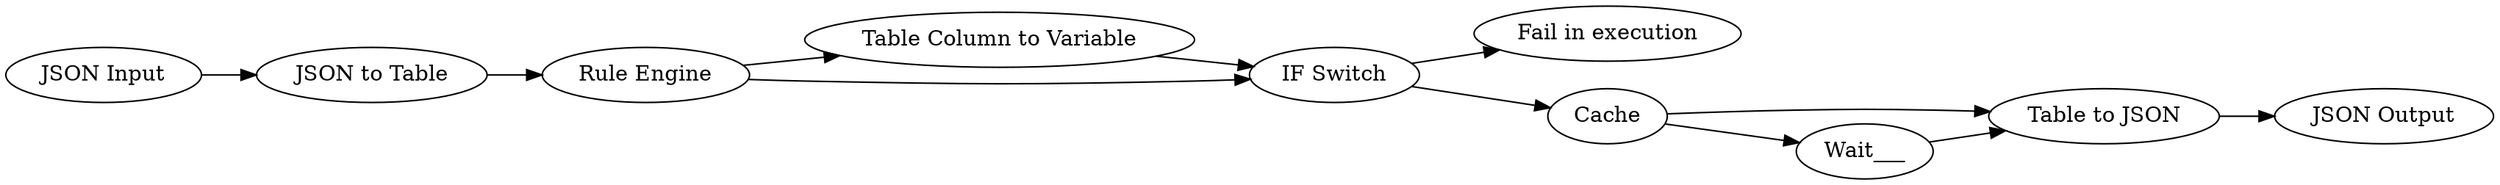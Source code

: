 digraph {
	"-1256420232700735374_6" [label="Table to JSON"]
	"-1256420232700735374_2" [label="JSON Output"]
	"-1256420232700735374_1" [label="JSON Input"]
	"-1256420232700735374_5" [label="JSON to Table"]
	"-1256420232700735374_12" [label="Fail in execution"]
	"-1256420232700735374_10" [label="Rule Engine"]
	"-1256420232700735374_11" [label="Table Column to Variable"]
	"-1256420232700735374_7" [label="IF Switch"]
	"-1256420232700735374_4" [label=Wait___]
	"-1256420232700735374_3" [label=Cache]
	"-1256420232700735374_10" -> "-1256420232700735374_7"
	"-1256420232700735374_7" -> "-1256420232700735374_3"
	"-1256420232700735374_10" -> "-1256420232700735374_11"
	"-1256420232700735374_6" -> "-1256420232700735374_2"
	"-1256420232700735374_5" -> "-1256420232700735374_10"
	"-1256420232700735374_3" -> "-1256420232700735374_6"
	"-1256420232700735374_3" -> "-1256420232700735374_4"
	"-1256420232700735374_11" -> "-1256420232700735374_7"
	"-1256420232700735374_1" -> "-1256420232700735374_5"
	"-1256420232700735374_7" -> "-1256420232700735374_12"
	"-1256420232700735374_4" -> "-1256420232700735374_6"
	rankdir=LR
}
